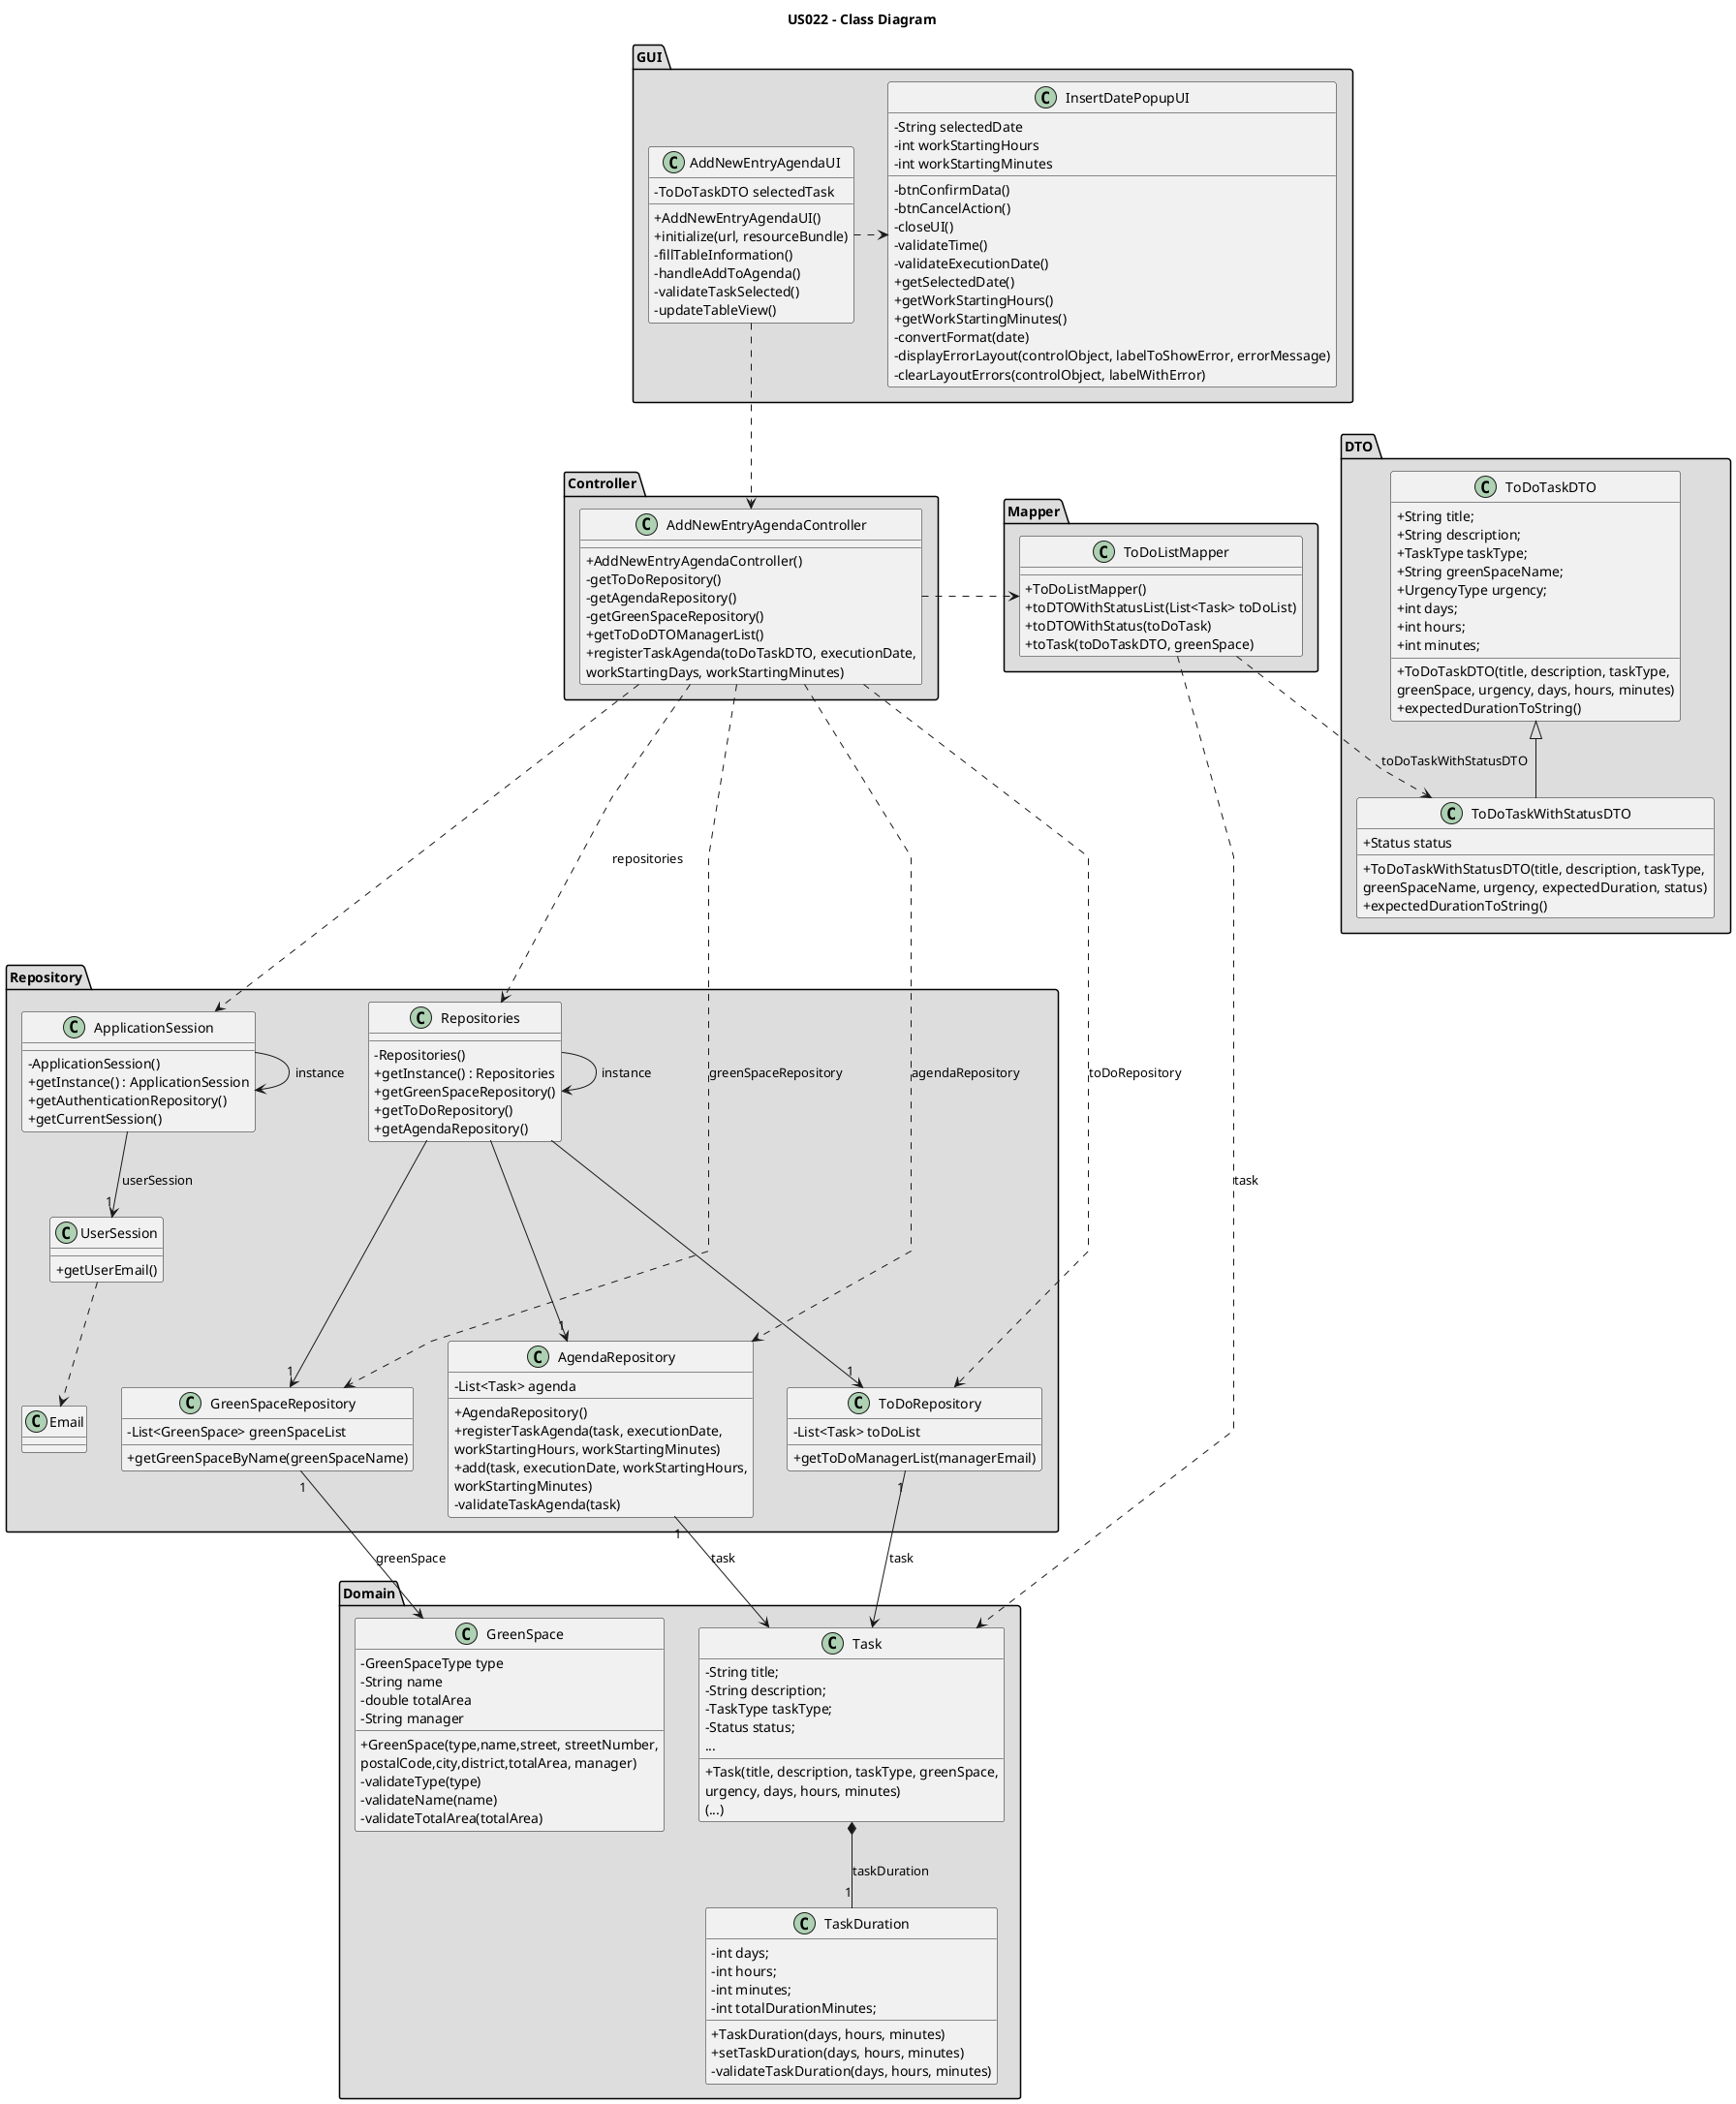@startuml
'skinparam monochrome true
skinparam packageStyle rectangle
skinparam shadowing false
skinparam linetype polyline
'skinparam linetype orto

skinparam classAttributeIconSize 0
title US022 - Class Diagram

package GUI <<Folder>> #DDDDDD {

class AddNewEntryAgendaUI {
    - ToDoTaskDTO selectedTask

    + AddNewEntryAgendaUI()
    + initialize(url, resourceBundle)
    - fillTableInformation()
    - handleAddToAgenda()
    - validateTaskSelected()
    - updateTableView()
}

class InsertDatePopupUI{
    - String selectedDate
    - int workStartingHours
    - int workStartingMinutes

    - btnConfirmData()
    - btnCancelAction()
    - closeUI()
    - validateTime()
    - validateExecutionDate()
    + getSelectedDate()
    + getWorkStartingHours()
    + getWorkStartingMinutes()
    - convertFormat(date)
    - displayErrorLayout(controlObject, labelToShowError, errorMessage)
    - clearLayoutErrors(controlObject, labelWithError)

}

}

package Controller <<Folder>> #DDDDDD {
class AddNewEntryAgendaController {

    + AddNewEntryAgendaController()
    - getToDoRepository()
    - getAgendaRepository()
    - getGreenSpaceRepository()
    + getToDoDTOManagerList()
    + registerTaskAgenda(toDoTaskDTO, executionDate,\nworkStartingDays, workStartingMinutes)
    }
}

'package Domain <<Folder>> #AAAAAA{
package Repository <<Folder>> #DDDDDD {
class GreenSpaceRepository{
    - List<GreenSpace> greenSpaceList

    + getGreenSpaceByName(greenSpaceName)
}

class ToDoRepository{
    - List<Task> toDoList

    + getToDoManagerList(managerEmail)
}

class AgendaRepository{
    - List<Task> agenda

    + AgendaRepository()
    + registerTaskAgenda(task, executionDate,\nworkStartingHours, workStartingMinutes)
    + add(task, executionDate, workStartingHours,\nworkStartingMinutes)
    - validateTaskAgenda(task)
}

class Repositories {
    - Repositories()
    + getInstance() : Repositories
    + getGreenSpaceRepository()
    + getToDoRepository()
    + getAgendaRepository()
}

class ApplicationSession{
    - ApplicationSession()
    + getInstance() : ApplicationSession
    + getAuthenticationRepository()
    + getCurrentSession()

}

class UserSession{
    + getUserEmail()

}

class Email{

}

}


package Domain <<Folder>> #DDDDDD {
class GreenSpace {
    - GreenSpaceType type
    - String name
    - double totalArea
    - String manager
    + GreenSpace(type,name,street, streetNumber,\npostalCode,city,district,totalArea, manager)
    - validateType(type)
    - validateName(name)
    - validateTotalArea(totalArea)
}

class Task {
    - String title;
    - String description;
    - TaskType taskType;
    - Status status;
    ...

    + Task(title, description, taskType, greenSpace,\nurgency, days, hours, minutes)
    (...)
}

class TaskDuration {
    - int days;
    - int hours;
    - int minutes;
    - int totalDurationMinutes;

    + TaskDuration(days, hours, minutes)
    + setTaskDuration(days, hours, minutes)
    - validateTaskDuration(days, hours, minutes)
}

'}
}


package Mapper <<Folder>> #DDDDDD {

class ToDoListMapper{
    + ToDoListMapper()
    + toDTOWithStatusList(List<Task> toDoList)
    + toDTOWithStatus(toDoTask)
    + toTask(toDoTaskDTO, greenSpace)
}
}

package DTO <<Folder>> #DDDDDD {

class ToDoTaskDTO{
    + String title;
    + String description;
    + TaskType taskType;
    + String greenSpaceName;
    + UrgencyType urgency;
    + int days;
    + int hours;
    + int minutes;

    + ToDoTaskDTO(title, description, taskType,\ngreenSpace, urgency, days, hours, minutes)
    + expectedDurationToString()
    }

class ToDoTaskWithStatusDTO{
    + Status status

    + ToDoTaskWithStatusDTO(title, description, taskType, \ngreenSpaceName, urgency, expectedDuration, status)
    + expectedDurationToString()
    }

}


AddNewEntryAgendaUI .down.> AddNewEntryAgendaController
AddNewEntryAgendaUI ..right> InsertDatePopupUI
AddNewEntryAgendaController ...> Repositories : repositories
AddNewEntryAgendaController ...> GreenSpaceRepository : greenSpaceRepository
AddNewEntryAgendaController ...> ToDoRepository : toDoRepository
AddNewEntryAgendaController ...> AgendaRepository : agendaRepository
AddNewEntryAgendaController ...> ApplicationSession
Repositories -> Repositories : instance
Repositories ---> "1" GreenSpaceRepository
Repositories ---> "1" ToDoRepository
Repositories ---> "1" AgendaRepository
ApplicationSession -> ApplicationSession : instance
ApplicationSession -down-> "1" UserSession : userSession
UserSession ..> Email
GreenSpaceRepository "1" -> GreenSpace : greenSpace
ToDoRepository "1" -down-> Task : task
Task *--"1" TaskDuration : taskDuration
AddNewEntryAgendaController ..right.> ToDoListMapper
ToDoListMapper ..> Task : task
ToDoListMapper ..> ToDoTaskWithStatusDTO : toDoTaskWithStatusDTO
ToDoTaskDTO <|-- ToDoTaskWithStatusDTO
AgendaRepository "1" -> Task : task


@enduml